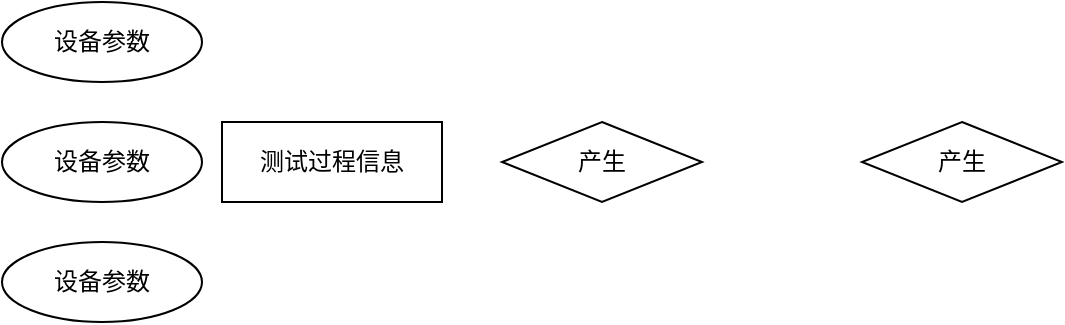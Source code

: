 <mxfile version="14.6.6" type="github">
  <diagram id="RZjiCbVJ7V6TnGSqnXE6" name="Page-1">
    <mxGraphModel dx="782" dy="475" grid="1" gridSize="10" guides="1" tooltips="1" connect="1" arrows="1" fold="1" page="1" pageScale="1" pageWidth="850" pageHeight="1100" math="0" shadow="0">
      <root>
        <mxCell id="0" />
        <mxCell id="1" parent="0" />
        <mxCell id="Cr78V_-LG8LHotjtUdBT-18" value="设备参数" style="ellipse;whiteSpace=wrap;html=1;" vertex="1" parent="1">
          <mxGeometry x="40" y="120" width="100" height="40" as="geometry" />
        </mxCell>
        <mxCell id="Cr78V_-LG8LHotjtUdBT-19" value="设备参数" style="ellipse;whiteSpace=wrap;html=1;" vertex="1" parent="1">
          <mxGeometry x="40" y="180" width="100" height="40" as="geometry" />
        </mxCell>
        <mxCell id="Cr78V_-LG8LHotjtUdBT-20" value="设备参数" style="ellipse;whiteSpace=wrap;html=1;" vertex="1" parent="1">
          <mxGeometry x="40" y="240" width="100" height="40" as="geometry" />
        </mxCell>
        <mxCell id="Cr78V_-LG8LHotjtUdBT-21" value="测试过程信息" style="rounded=0;whiteSpace=wrap;html=1;" vertex="1" parent="1">
          <mxGeometry x="150" y="180" width="110" height="40" as="geometry" />
        </mxCell>
        <mxCell id="Cr78V_-LG8LHotjtUdBT-22" value="产生" style="rhombus;whiteSpace=wrap;html=1;" vertex="1" parent="1">
          <mxGeometry x="290" y="180" width="100" height="40" as="geometry" />
        </mxCell>
        <mxCell id="Cr78V_-LG8LHotjtUdBT-23" value="产生" style="rhombus;whiteSpace=wrap;html=1;" vertex="1" parent="1">
          <mxGeometry x="470" y="180" width="100" height="40" as="geometry" />
        </mxCell>
      </root>
    </mxGraphModel>
  </diagram>
</mxfile>
